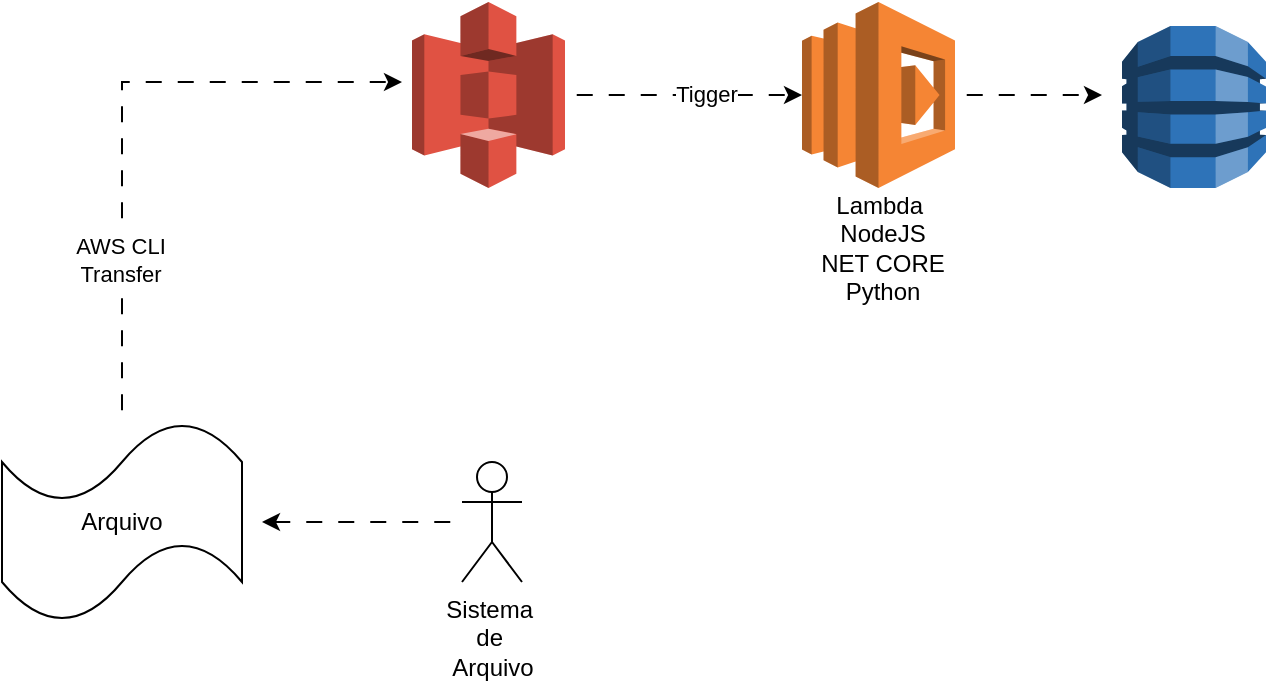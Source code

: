 <mxfile version="28.1.2">
  <diagram name="Página-1" id="kAAYKTxxAPgEVeBumVSz">
    <mxGraphModel dx="856" dy="513" grid="1" gridSize="10" guides="1" tooltips="1" connect="1" arrows="1" fold="1" page="1" pageScale="1" pageWidth="827" pageHeight="1169" math="0" shadow="0">
      <root>
        <mxCell id="0" />
        <mxCell id="1" parent="0" />
        <mxCell id="sDAJO8OL0Z8fLKWwJEsP-3" style="edgeStyle=orthogonalEdgeStyle;rounded=0;orthogonalLoop=1;jettySize=auto;html=1;flowAnimation=1;" edge="1" parent="1" source="sDAJO8OL0Z8fLKWwJEsP-1">
          <mxGeometry relative="1" as="geometry">
            <mxPoint x="300" y="270" as="targetPoint" />
          </mxGeometry>
        </mxCell>
        <mxCell id="sDAJO8OL0Z8fLKWwJEsP-1" value="Sistema&amp;nbsp;&lt;div&gt;de&amp;nbsp;&lt;/div&gt;&lt;div&gt;Arquivo&lt;/div&gt;" style="shape=umlActor;verticalLabelPosition=bottom;verticalAlign=top;html=1;outlineConnect=0;" vertex="1" parent="1">
          <mxGeometry x="400" y="240" width="30" height="60" as="geometry" />
        </mxCell>
        <mxCell id="sDAJO8OL0Z8fLKWwJEsP-5" style="edgeStyle=orthogonalEdgeStyle;rounded=0;orthogonalLoop=1;jettySize=auto;html=1;flowAnimation=1;" edge="1" parent="1" source="sDAJO8OL0Z8fLKWwJEsP-2">
          <mxGeometry relative="1" as="geometry">
            <mxPoint x="370" y="50" as="targetPoint" />
            <mxPoint x="299.5" y="250" as="sourcePoint" />
            <Array as="points">
              <mxPoint x="230" y="50" />
            </Array>
          </mxGeometry>
        </mxCell>
        <mxCell id="sDAJO8OL0Z8fLKWwJEsP-6" value="AWS CLI&lt;div&gt;Transfer&lt;/div&gt;" style="edgeLabel;html=1;align=center;verticalAlign=middle;resizable=0;points=[];" vertex="1" connectable="0" parent="sDAJO8OL0Z8fLKWwJEsP-5">
          <mxGeometry x="-0.477" y="1" relative="1" as="geometry">
            <mxPoint as="offset" />
          </mxGeometry>
        </mxCell>
        <mxCell id="sDAJO8OL0Z8fLKWwJEsP-2" value="Arquivo" style="shape=tape;whiteSpace=wrap;html=1;" vertex="1" parent="1">
          <mxGeometry x="170" y="220" width="120" height="100" as="geometry" />
        </mxCell>
        <mxCell id="sDAJO8OL0Z8fLKWwJEsP-9" style="edgeStyle=orthogonalEdgeStyle;rounded=0;orthogonalLoop=1;jettySize=auto;html=1;entryX=0;entryY=0.5;entryDx=0;entryDy=0;entryPerimeter=0;flowAnimation=1;" edge="1" parent="1" source="sDAJO8OL0Z8fLKWwJEsP-4" target="sDAJO8OL0Z8fLKWwJEsP-7">
          <mxGeometry relative="1" as="geometry">
            <mxPoint x="550" y="56.5" as="targetPoint" />
          </mxGeometry>
        </mxCell>
        <mxCell id="sDAJO8OL0Z8fLKWwJEsP-10" value="Tigger" style="edgeLabel;html=1;align=center;verticalAlign=middle;resizable=0;points=[];" vertex="1" connectable="0" parent="sDAJO8OL0Z8fLKWwJEsP-9">
          <mxGeometry x="0.193" y="1" relative="1" as="geometry">
            <mxPoint as="offset" />
          </mxGeometry>
        </mxCell>
        <mxCell id="sDAJO8OL0Z8fLKWwJEsP-4" value="" style="outlineConnect=0;dashed=0;verticalLabelPosition=bottom;verticalAlign=top;align=center;html=1;shape=mxgraph.aws3.s3;fillColor=#E05243;gradientColor=none;" vertex="1" parent="1">
          <mxGeometry x="375" y="10" width="76.5" height="93" as="geometry" />
        </mxCell>
        <mxCell id="sDAJO8OL0Z8fLKWwJEsP-14" style="edgeStyle=orthogonalEdgeStyle;rounded=0;orthogonalLoop=1;jettySize=auto;html=1;flowAnimation=1;" edge="1" parent="1" source="sDAJO8OL0Z8fLKWwJEsP-7">
          <mxGeometry relative="1" as="geometry">
            <mxPoint x="720" y="56.5" as="targetPoint" />
          </mxGeometry>
        </mxCell>
        <mxCell id="sDAJO8OL0Z8fLKWwJEsP-7" value="" style="outlineConnect=0;dashed=0;verticalLabelPosition=bottom;verticalAlign=top;align=center;html=1;shape=mxgraph.aws3.lambda;fillColor=#F58534;gradientColor=none;" vertex="1" parent="1">
          <mxGeometry x="570" y="10" width="76.5" height="93" as="geometry" />
        </mxCell>
        <mxCell id="sDAJO8OL0Z8fLKWwJEsP-11" value="Lambda&amp;nbsp;&lt;div&gt;NodeJS&lt;/div&gt;&lt;div&gt;NET CORE&lt;/div&gt;&lt;div&gt;Python&lt;/div&gt;" style="text;html=1;align=center;verticalAlign=middle;resizable=0;points=[];autosize=1;strokeColor=none;fillColor=none;" vertex="1" parent="1">
          <mxGeometry x="565" y="98" width="90" height="70" as="geometry" />
        </mxCell>
        <mxCell id="sDAJO8OL0Z8fLKWwJEsP-12" value="" style="outlineConnect=0;dashed=0;verticalLabelPosition=bottom;verticalAlign=top;align=center;html=1;shape=mxgraph.aws3.dynamo_db;fillColor=#2E73B8;gradientColor=none;" vertex="1" parent="1">
          <mxGeometry x="730" y="22" width="72" height="81" as="geometry" />
        </mxCell>
      </root>
    </mxGraphModel>
  </diagram>
</mxfile>
